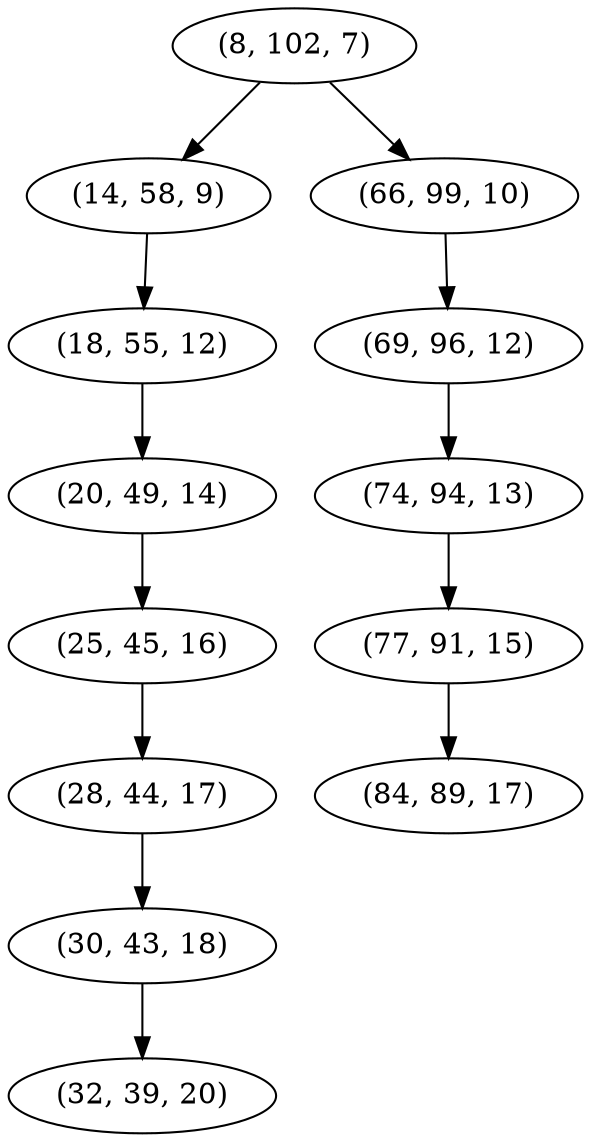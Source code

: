 digraph tree {
    "(8, 102, 7)";
    "(14, 58, 9)";
    "(18, 55, 12)";
    "(20, 49, 14)";
    "(25, 45, 16)";
    "(28, 44, 17)";
    "(30, 43, 18)";
    "(32, 39, 20)";
    "(66, 99, 10)";
    "(69, 96, 12)";
    "(74, 94, 13)";
    "(77, 91, 15)";
    "(84, 89, 17)";
    "(8, 102, 7)" -> "(14, 58, 9)";
    "(8, 102, 7)" -> "(66, 99, 10)";
    "(14, 58, 9)" -> "(18, 55, 12)";
    "(18, 55, 12)" -> "(20, 49, 14)";
    "(20, 49, 14)" -> "(25, 45, 16)";
    "(25, 45, 16)" -> "(28, 44, 17)";
    "(28, 44, 17)" -> "(30, 43, 18)";
    "(30, 43, 18)" -> "(32, 39, 20)";
    "(66, 99, 10)" -> "(69, 96, 12)";
    "(69, 96, 12)" -> "(74, 94, 13)";
    "(74, 94, 13)" -> "(77, 91, 15)";
    "(77, 91, 15)" -> "(84, 89, 17)";
}
